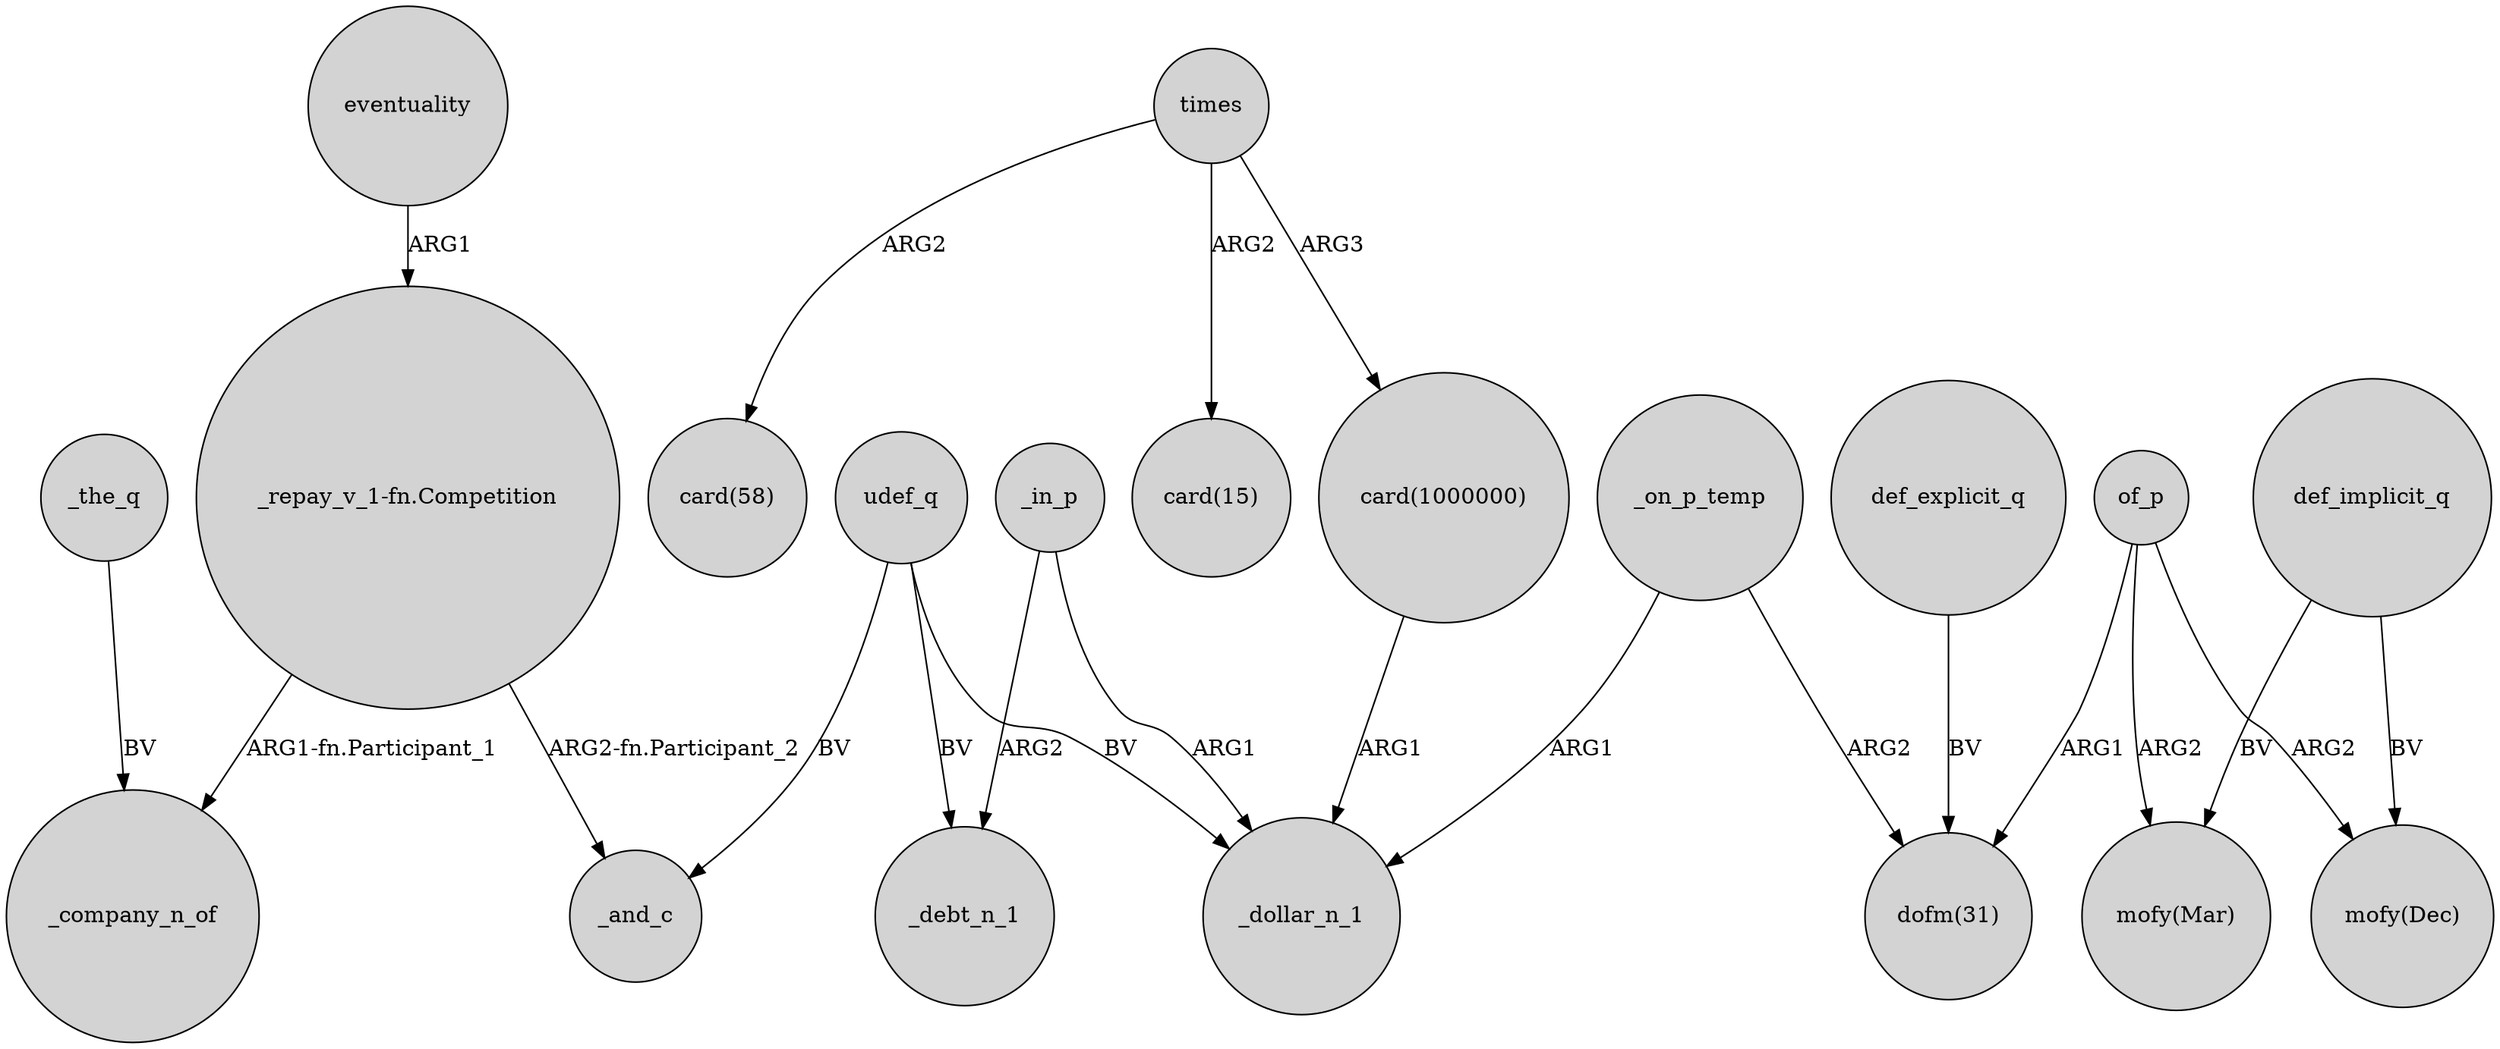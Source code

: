 digraph {
	node [shape=circle style=filled]
	"_repay_v_1-fn.Competition" -> _company_n_of [label="ARG1-fn.Participant_1"]
	of_p -> "mofy(Mar)" [label=ARG2]
	def_implicit_q -> "mofy(Mar)" [label=BV]
	times -> "card(1000000)" [label=ARG3]
	times -> "card(58)" [label=ARG2]
	of_p -> "dofm(31)" [label=ARG1]
	_on_p_temp -> _dollar_n_1 [label=ARG1]
	udef_q -> _and_c [label=BV]
	times -> "card(15)" [label=ARG2]
	_in_p -> _dollar_n_1 [label=ARG1]
	udef_q -> _debt_n_1 [label=BV]
	_on_p_temp -> "dofm(31)" [label=ARG2]
	"_repay_v_1-fn.Competition" -> _and_c [label="ARG2-fn.Participant_2"]
	udef_q -> _dollar_n_1 [label=BV]
	"card(1000000)" -> _dollar_n_1 [label=ARG1]
	_in_p -> _debt_n_1 [label=ARG2]
	def_explicit_q -> "dofm(31)" [label=BV]
	of_p -> "mofy(Dec)" [label=ARG2]
	eventuality -> "_repay_v_1-fn.Competition" [label=ARG1]
	_the_q -> _company_n_of [label=BV]
	def_implicit_q -> "mofy(Dec)" [label=BV]
}
